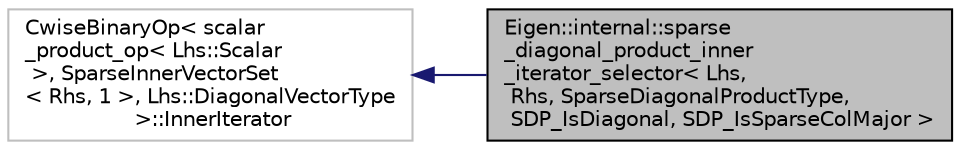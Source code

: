 digraph "Eigen::internal::sparse_diagonal_product_inner_iterator_selector&lt; Lhs, Rhs, SparseDiagonalProductType, SDP_IsDiagonal, SDP_IsSparseColMajor &gt;"
{
  edge [fontname="Helvetica",fontsize="10",labelfontname="Helvetica",labelfontsize="10"];
  node [fontname="Helvetica",fontsize="10",shape=record];
  rankdir="LR";
  Node1 [label="Eigen::internal::sparse\l_diagonal_product_inner\l_iterator_selector\< Lhs,\l Rhs, SparseDiagonalProductType,\l SDP_IsDiagonal, SDP_IsSparseColMajor \>",height=0.2,width=0.4,color="black", fillcolor="grey75", style="filled" fontcolor="black"];
  Node2 -> Node1 [dir="back",color="midnightblue",fontsize="10",style="solid",fontname="Helvetica"];
  Node2 [label="CwiseBinaryOp\< scalar\l_product_op\< Lhs::Scalar\l \>, SparseInnerVectorSet\l\< Rhs, 1 \>, Lhs::DiagonalVectorType\l \>::InnerIterator",height=0.2,width=0.4,color="grey75", fillcolor="white", style="filled"];
}
